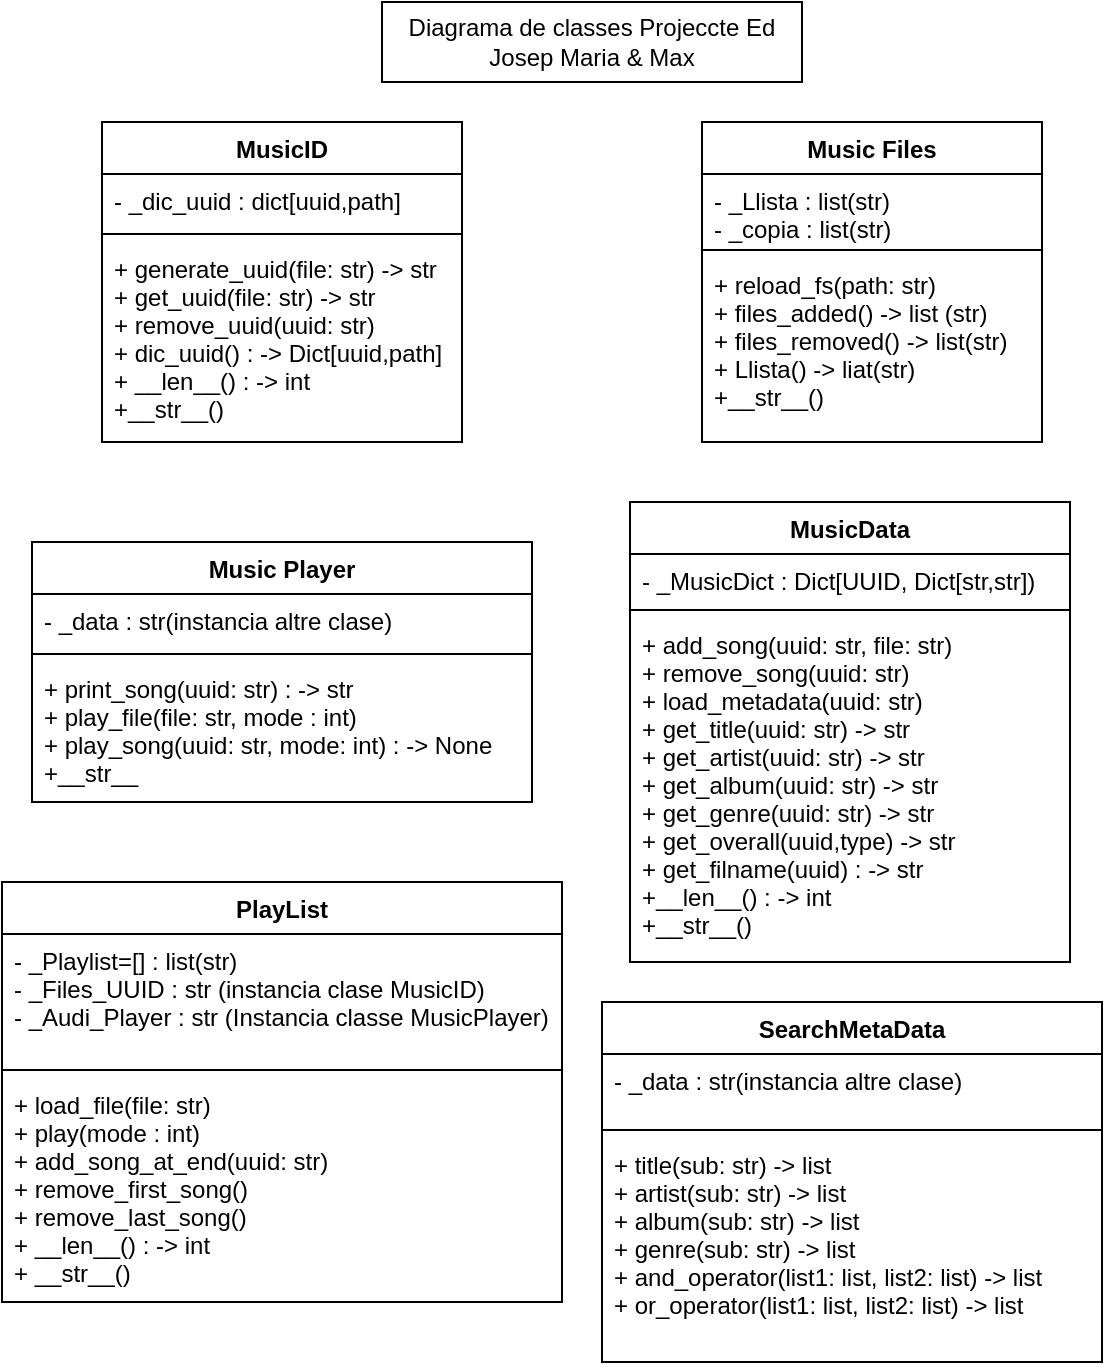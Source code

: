 <mxfile version="20.4.0" type="github">
  <diagram id="rZZEgmNn7v37TA5EiTW1" name="Page-1">
    <mxGraphModel dx="782" dy="475" grid="1" gridSize="10" guides="1" tooltips="1" connect="1" arrows="1" fold="1" page="1" pageScale="1" pageWidth="827" pageHeight="1169" math="0" shadow="0">
      <root>
        <mxCell id="0" />
        <mxCell id="1" parent="0" />
        <mxCell id="wd1_n3qcSnSMc675mwP9-1" value="Music Player" style="swimlane;fontStyle=1;align=center;verticalAlign=top;childLayout=stackLayout;horizontal=1;startSize=26;horizontalStack=0;resizeParent=1;resizeParentMax=0;resizeLast=0;collapsible=1;marginBottom=0;" parent="1" vertex="1">
          <mxGeometry x="115" y="280" width="250" height="130" as="geometry" />
        </mxCell>
        <mxCell id="wd1_n3qcSnSMc675mwP9-2" value="- _data : str(instancia altre clase)" style="text;strokeColor=none;fillColor=none;align=left;verticalAlign=top;spacingLeft=4;spacingRight=4;overflow=hidden;rotatable=0;points=[[0,0.5],[1,0.5]];portConstraint=eastwest;" parent="wd1_n3qcSnSMc675mwP9-1" vertex="1">
          <mxGeometry y="26" width="250" height="26" as="geometry" />
        </mxCell>
        <mxCell id="wd1_n3qcSnSMc675mwP9-3" value="" style="line;strokeWidth=1;fillColor=none;align=left;verticalAlign=middle;spacingTop=-1;spacingLeft=3;spacingRight=3;rotatable=0;labelPosition=right;points=[];portConstraint=eastwest;" parent="wd1_n3qcSnSMc675mwP9-1" vertex="1">
          <mxGeometry y="52" width="250" height="8" as="geometry" />
        </mxCell>
        <mxCell id="wd1_n3qcSnSMc675mwP9-4" value="+ print_song(uuid: str) : -&gt; str&#xa;+ play_file(file: str, mode : int)&#xa;+ play_song(uuid: str, mode: int) : -&gt; None&#xa;+__str__ " style="text;strokeColor=none;fillColor=none;align=left;verticalAlign=top;spacingLeft=4;spacingRight=4;overflow=hidden;rotatable=0;points=[[0,0.5],[1,0.5]];portConstraint=eastwest;" parent="wd1_n3qcSnSMc675mwP9-1" vertex="1">
          <mxGeometry y="60" width="250" height="70" as="geometry" />
        </mxCell>
        <mxCell id="wd1_n3qcSnSMc675mwP9-8" value="Music Files" style="swimlane;fontStyle=1;align=center;verticalAlign=top;childLayout=stackLayout;horizontal=1;startSize=26;horizontalStack=0;resizeParent=1;resizeParentMax=0;resizeLast=0;collapsible=1;marginBottom=0;" parent="1" vertex="1">
          <mxGeometry x="450" y="70" width="170" height="160" as="geometry" />
        </mxCell>
        <mxCell id="wd1_n3qcSnSMc675mwP9-9" value="- _Llista : list(str)&#xa;- _copia : list(str)" style="text;strokeColor=none;fillColor=none;align=left;verticalAlign=top;spacingLeft=4;spacingRight=4;overflow=hidden;rotatable=0;points=[[0,0.5],[1,0.5]];portConstraint=eastwest;" parent="wd1_n3qcSnSMc675mwP9-8" vertex="1">
          <mxGeometry y="26" width="170" height="34" as="geometry" />
        </mxCell>
        <mxCell id="wd1_n3qcSnSMc675mwP9-10" value="" style="line;strokeWidth=1;fillColor=none;align=left;verticalAlign=middle;spacingTop=-1;spacingLeft=3;spacingRight=3;rotatable=0;labelPosition=right;points=[];portConstraint=eastwest;" parent="wd1_n3qcSnSMc675mwP9-8" vertex="1">
          <mxGeometry y="60" width="170" height="8" as="geometry" />
        </mxCell>
        <mxCell id="wd1_n3qcSnSMc675mwP9-11" value="+ reload_fs(path: str) &#xa;+ files_added() -&gt; list (str)&#xa;+ files_removed() -&gt; list(str)&#xa;+ Llista() -&gt; liat(str)&#xa;+__str__()&#xa;" style="text;strokeColor=none;fillColor=none;align=left;verticalAlign=top;spacingLeft=4;spacingRight=4;overflow=hidden;rotatable=0;points=[[0,0.5],[1,0.5]];portConstraint=eastwest;" parent="wd1_n3qcSnSMc675mwP9-8" vertex="1">
          <mxGeometry y="68" width="170" height="92" as="geometry" />
        </mxCell>
        <mxCell id="wd1_n3qcSnSMc675mwP9-13" value="MusicData" style="swimlane;fontStyle=1;align=center;verticalAlign=top;childLayout=stackLayout;horizontal=1;startSize=26;horizontalStack=0;resizeParent=1;resizeParentMax=0;resizeLast=0;collapsible=1;marginBottom=0;" parent="1" vertex="1">
          <mxGeometry x="414" y="260" width="220" height="230" as="geometry" />
        </mxCell>
        <mxCell id="wd1_n3qcSnSMc675mwP9-14" value="- _MusicDict : Dict[UUID, Dict[str,str])&#xa;" style="text;strokeColor=none;fillColor=none;align=left;verticalAlign=top;spacingLeft=4;spacingRight=4;overflow=hidden;rotatable=0;points=[[0,0.5],[1,0.5]];portConstraint=eastwest;" parent="wd1_n3qcSnSMc675mwP9-13" vertex="1">
          <mxGeometry y="26" width="220" height="24" as="geometry" />
        </mxCell>
        <mxCell id="wd1_n3qcSnSMc675mwP9-15" value="" style="line;strokeWidth=1;fillColor=none;align=left;verticalAlign=middle;spacingTop=-1;spacingLeft=3;spacingRight=3;rotatable=0;labelPosition=right;points=[];portConstraint=eastwest;" parent="wd1_n3qcSnSMc675mwP9-13" vertex="1">
          <mxGeometry y="50" width="220" height="8" as="geometry" />
        </mxCell>
        <mxCell id="wd1_n3qcSnSMc675mwP9-16" value="+ add_song(uuid: str, file: str)&#xa;+ remove_song(uuid: str)&#xa;+ load_metadata(uuid: str)&#xa;+ get_title(uuid: str) -&gt; str&#xa;+ get_artist(uuid: str) -&gt; str&#xa;+ get_album(uuid: str) -&gt; str&#xa;+ get_genre(uuid: str) -&gt; str &#xa;+ get_overall(uuid,type) -&gt; str&#xa;+ get_filname(uuid) : -&gt; str&#xa;+__len__() : -&gt; int&#xa;+__str__() &#xa;" style="text;strokeColor=none;fillColor=none;align=left;verticalAlign=top;spacingLeft=4;spacingRight=4;overflow=hidden;rotatable=0;points=[[0,0.5],[1,0.5]];portConstraint=eastwest;" parent="wd1_n3qcSnSMc675mwP9-13" vertex="1">
          <mxGeometry y="58" width="220" height="172" as="geometry" />
        </mxCell>
        <mxCell id="wd1_n3qcSnSMc675mwP9-21" value="PlayList" style="swimlane;fontStyle=1;align=center;verticalAlign=top;childLayout=stackLayout;horizontal=1;startSize=26;horizontalStack=0;resizeParent=1;resizeParentMax=0;resizeLast=0;collapsible=1;marginBottom=0;" parent="1" vertex="1">
          <mxGeometry x="100" y="450" width="280" height="210" as="geometry" />
        </mxCell>
        <mxCell id="wd1_n3qcSnSMc675mwP9-22" value="- _Playlist=[] : list(str)&#xa;- _Files_UUID : str (instancia clase MusicID)&#xa;- _Audi_Player : str (Instancia classe MusicPlayer)&#xa;        " style="text;strokeColor=none;fillColor=none;align=left;verticalAlign=top;spacingLeft=4;spacingRight=4;overflow=hidden;rotatable=0;points=[[0,0.5],[1,0.5]];portConstraint=eastwest;" parent="wd1_n3qcSnSMc675mwP9-21" vertex="1">
          <mxGeometry y="26" width="280" height="64" as="geometry" />
        </mxCell>
        <mxCell id="wd1_n3qcSnSMc675mwP9-23" value="" style="line;strokeWidth=1;fillColor=none;align=left;verticalAlign=middle;spacingTop=-1;spacingLeft=3;spacingRight=3;rotatable=0;labelPosition=right;points=[];portConstraint=eastwest;" parent="wd1_n3qcSnSMc675mwP9-21" vertex="1">
          <mxGeometry y="90" width="280" height="8" as="geometry" />
        </mxCell>
        <mxCell id="wd1_n3qcSnSMc675mwP9-24" value="+ load_file(file: str)&#xa;+ play(mode : int) &#xa;+ add_song_at_end(uuid: str)&#xa;+ remove_first_song()&#xa;+ remove_last_song() &#xa;+ __len__() : -&gt; int&#xa;+ __str__()&#xa;" style="text;strokeColor=none;fillColor=none;align=left;verticalAlign=top;spacingLeft=4;spacingRight=4;overflow=hidden;rotatable=0;points=[[0,0.5],[1,0.5]];portConstraint=eastwest;" parent="wd1_n3qcSnSMc675mwP9-21" vertex="1">
          <mxGeometry y="98" width="280" height="112" as="geometry" />
        </mxCell>
        <mxCell id="wd1_n3qcSnSMc675mwP9-25" value="SearchMetaData" style="swimlane;fontStyle=1;align=center;verticalAlign=top;childLayout=stackLayout;horizontal=1;startSize=26;horizontalStack=0;resizeParent=1;resizeParentMax=0;resizeLast=0;collapsible=1;marginBottom=0;" parent="1" vertex="1">
          <mxGeometry x="400" y="510" width="250" height="180" as="geometry" />
        </mxCell>
        <mxCell id="wd1_n3qcSnSMc675mwP9-26" value="- _data : str(instancia altre clase)" style="text;strokeColor=none;fillColor=none;align=left;verticalAlign=top;spacingLeft=4;spacingRight=4;overflow=hidden;rotatable=0;points=[[0,0.5],[1,0.5]];portConstraint=eastwest;" parent="wd1_n3qcSnSMc675mwP9-25" vertex="1">
          <mxGeometry y="26" width="250" height="34" as="geometry" />
        </mxCell>
        <mxCell id="wd1_n3qcSnSMc675mwP9-27" value="" style="line;strokeWidth=1;fillColor=none;align=left;verticalAlign=middle;spacingTop=-1;spacingLeft=3;spacingRight=3;rotatable=0;labelPosition=right;points=[];portConstraint=eastwest;" parent="wd1_n3qcSnSMc675mwP9-25" vertex="1">
          <mxGeometry y="60" width="250" height="8" as="geometry" />
        </mxCell>
        <mxCell id="wd1_n3qcSnSMc675mwP9-28" value="+ title(sub: str) -&gt; list&#xa;+ artist(sub: str) -&gt; list&#xa;+ album(sub: str) -&gt; list&#xa;+ genre(sub: str) -&gt; list&#xa;+ and_operator(list1: list, list2: list) -&gt; list&#xa;+ or_operator(list1: list, list2: list) -&gt; list &#xa;" style="text;strokeColor=none;fillColor=none;align=left;verticalAlign=top;spacingLeft=4;spacingRight=4;overflow=hidden;rotatable=0;points=[[0,0.5],[1,0.5]];portConstraint=eastwest;" parent="wd1_n3qcSnSMc675mwP9-25" vertex="1">
          <mxGeometry y="68" width="250" height="112" as="geometry" />
        </mxCell>
        <mxCell id="wd1_n3qcSnSMc675mwP9-35" value="Diagrama de classes Projeccte Ed&lt;br&gt;Josep Maria &amp;amp; Max" style="rounded=0;whiteSpace=wrap;html=1;" parent="1" vertex="1">
          <mxGeometry x="290" y="10" width="210" height="40" as="geometry" />
        </mxCell>
        <mxCell id="yRb_oBR7oRcNj5gH1qrS-1" value="MusicID" style="swimlane;fontStyle=1;align=center;verticalAlign=top;childLayout=stackLayout;horizontal=1;startSize=26;horizontalStack=0;resizeParent=1;resizeParentMax=0;resizeLast=0;collapsible=1;marginBottom=0;" vertex="1" parent="1">
          <mxGeometry x="150" y="70" width="180" height="160" as="geometry" />
        </mxCell>
        <mxCell id="yRb_oBR7oRcNj5gH1qrS-2" value="- _dic_uuid : dict[uuid,path]" style="text;strokeColor=none;fillColor=none;align=left;verticalAlign=top;spacingLeft=4;spacingRight=4;overflow=hidden;rotatable=0;points=[[0,0.5],[1,0.5]];portConstraint=eastwest;" vertex="1" parent="yRb_oBR7oRcNj5gH1qrS-1">
          <mxGeometry y="26" width="180" height="26" as="geometry" />
        </mxCell>
        <mxCell id="yRb_oBR7oRcNj5gH1qrS-3" value="" style="line;strokeWidth=1;fillColor=none;align=left;verticalAlign=middle;spacingTop=-1;spacingLeft=3;spacingRight=3;rotatable=0;labelPosition=right;points=[];portConstraint=eastwest;strokeColor=inherit;" vertex="1" parent="yRb_oBR7oRcNj5gH1qrS-1">
          <mxGeometry y="52" width="180" height="8" as="geometry" />
        </mxCell>
        <mxCell id="yRb_oBR7oRcNj5gH1qrS-4" value="+ generate_uuid(file: str) -&gt; str&#xa;+ get_uuid(file: str) -&gt; str&#xa;+ remove_uuid(uuid: str) &#xa;+ dic_uuid() : -&gt; Dict[uuid,path]&#xa;+ __len__() : -&gt; int&#xa;+__str__()" style="text;strokeColor=none;fillColor=none;align=left;verticalAlign=top;spacingLeft=4;spacingRight=4;overflow=hidden;rotatable=0;points=[[0,0.5],[1,0.5]];portConstraint=eastwest;" vertex="1" parent="yRb_oBR7oRcNj5gH1qrS-1">
          <mxGeometry y="60" width="180" height="100" as="geometry" />
        </mxCell>
      </root>
    </mxGraphModel>
  </diagram>
</mxfile>
